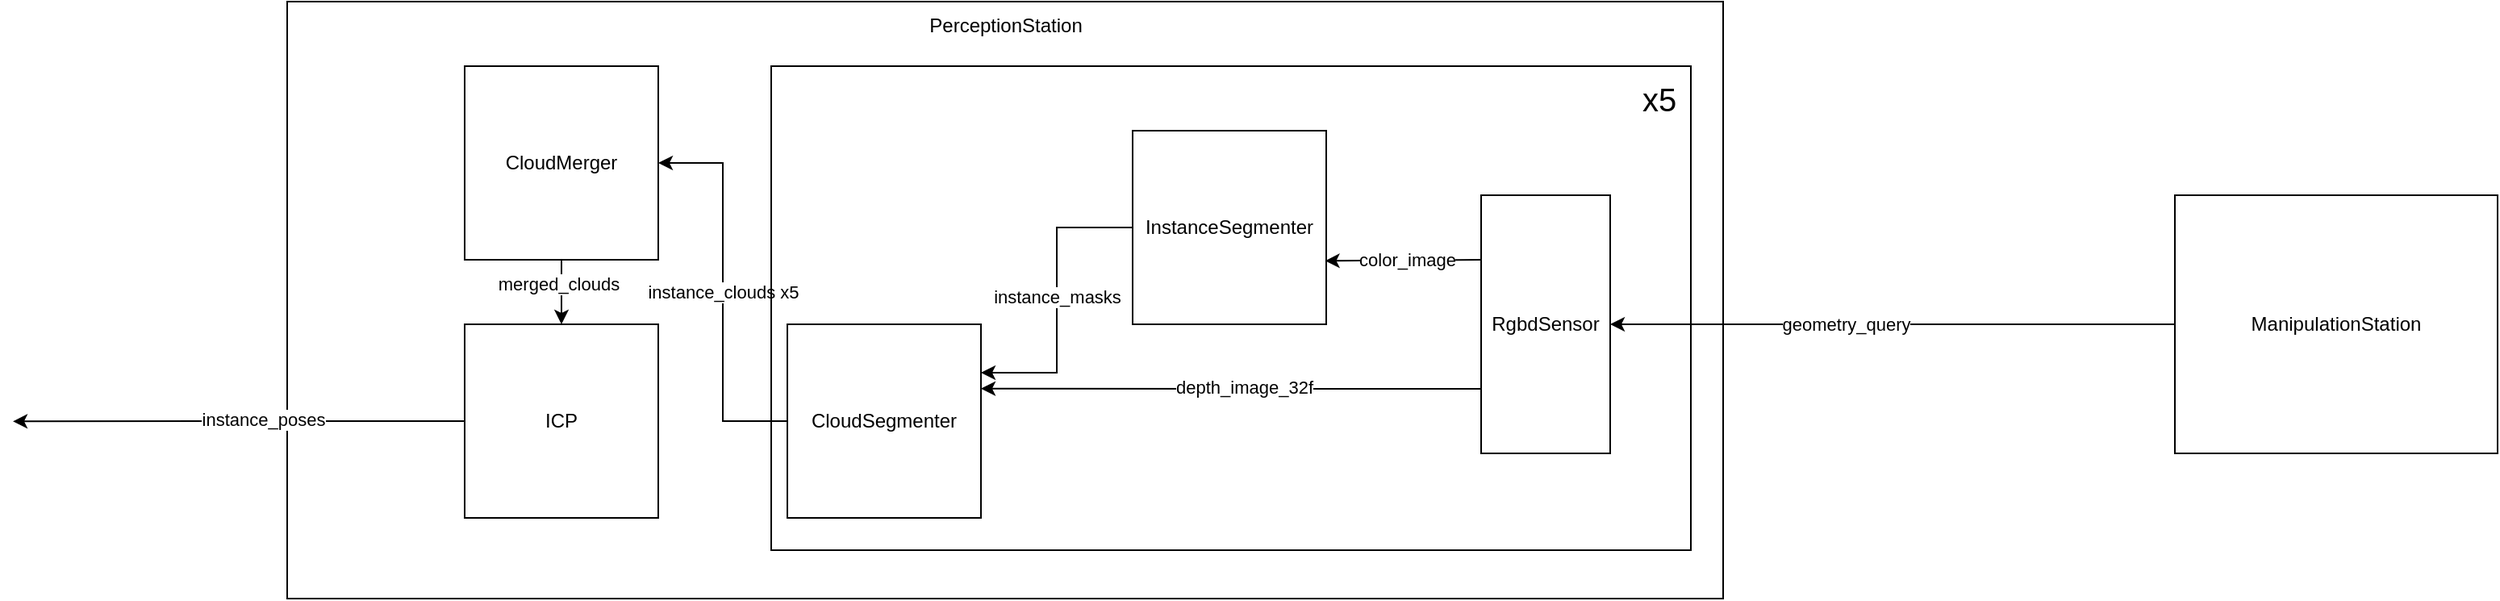 <mxfile version="21.0.2" type="github">
  <diagram name="Sayfa -1" id="WJEy929Vqr7CCAXMALEf">
    <mxGraphModel dx="2022" dy="637" grid="1" gridSize="10" guides="1" tooltips="1" connect="1" arrows="1" fold="1" page="1" pageScale="1" pageWidth="827" pageHeight="1169" math="0" shadow="0">
      <root>
        <mxCell id="0" />
        <mxCell id="1" parent="0" />
        <mxCell id="O2Y9uoJnkg4-4UFeQE4T-13" value="" style="rounded=0;whiteSpace=wrap;html=1;fillColor=none;" vertex="1" parent="1">
          <mxGeometry x="-230" width="890" height="370" as="geometry" />
        </mxCell>
        <mxCell id="6q1SLPd2zr53pur7Lyud-6" style="edgeStyle=orthogonalEdgeStyle;rounded=0;orthogonalLoop=1;jettySize=auto;html=1;exitX=0;exitY=0.5;exitDx=0;exitDy=0;entryX=1;entryY=0.5;entryDx=0;entryDy=0;" parent="1" source="6q1SLPd2zr53pur7Lyud-1" target="6q1SLPd2zr53pur7Lyud-2" edge="1">
          <mxGeometry relative="1" as="geometry" />
        </mxCell>
        <mxCell id="6q1SLPd2zr53pur7Lyud-7" value="geometry_query" style="edgeLabel;html=1;align=center;verticalAlign=middle;resizable=0;points=[];" parent="6q1SLPd2zr53pur7Lyud-6" vertex="1" connectable="0">
          <mxGeometry x="0.25" relative="1" as="geometry">
            <mxPoint x="15" as="offset" />
          </mxGeometry>
        </mxCell>
        <mxCell id="6q1SLPd2zr53pur7Lyud-1" value="ManipulationStation" style="rounded=0;whiteSpace=wrap;html=1;" parent="1" vertex="1">
          <mxGeometry x="940" y="120" width="200" height="160" as="geometry" />
        </mxCell>
        <mxCell id="O2Y9uoJnkg4-4UFeQE4T-6" style="edgeStyle=orthogonalEdgeStyle;rounded=0;orthogonalLoop=1;jettySize=auto;html=1;exitX=0;exitY=0.75;exitDx=0;exitDy=0;entryX=1;entryY=0.332;entryDx=0;entryDy=0;entryPerimeter=0;" edge="1" parent="1" source="6q1SLPd2zr53pur7Lyud-2" target="O2Y9uoJnkg4-4UFeQE4T-3">
          <mxGeometry relative="1" as="geometry" />
        </mxCell>
        <mxCell id="O2Y9uoJnkg4-4UFeQE4T-7" value="depth_image_32f" style="edgeLabel;html=1;align=center;verticalAlign=middle;resizable=0;points=[];" vertex="1" connectable="0" parent="O2Y9uoJnkg4-4UFeQE4T-6">
          <mxGeometry x="-0.053" y="-1" relative="1" as="geometry">
            <mxPoint as="offset" />
          </mxGeometry>
        </mxCell>
        <mxCell id="6q1SLPd2zr53pur7Lyud-2" value="RgbdSensor" style="whiteSpace=wrap;html=1;" parent="1" vertex="1">
          <mxGeometry x="510" y="120" width="80" height="160" as="geometry" />
        </mxCell>
        <mxCell id="O2Y9uoJnkg4-4UFeQE4T-4" style="edgeStyle=orthogonalEdgeStyle;rounded=0;orthogonalLoop=1;jettySize=auto;html=1;exitX=0;exitY=0.5;exitDx=0;exitDy=0;entryX=1;entryY=0.25;entryDx=0;entryDy=0;" edge="1" parent="1" source="6q1SLPd2zr53pur7Lyud-8" target="O2Y9uoJnkg4-4UFeQE4T-3">
          <mxGeometry relative="1" as="geometry" />
        </mxCell>
        <mxCell id="O2Y9uoJnkg4-4UFeQE4T-5" value="instance_masks" style="edgeLabel;html=1;align=center;verticalAlign=middle;resizable=0;points=[];" vertex="1" connectable="0" parent="O2Y9uoJnkg4-4UFeQE4T-4">
          <mxGeometry x="-0.19" relative="1" as="geometry">
            <mxPoint y="15" as="offset" />
          </mxGeometry>
        </mxCell>
        <mxCell id="6q1SLPd2zr53pur7Lyud-8" value="InstanceSegmenter" style="rounded=0;whiteSpace=wrap;html=1;" parent="1" vertex="1">
          <mxGeometry x="294" y="80" width="120" height="120" as="geometry" />
        </mxCell>
        <mxCell id="O2Y9uoJnkg4-4UFeQE4T-1" value="" style="endArrow=classic;html=1;rounded=0;entryX=0.994;entryY=0.672;entryDx=0;entryDy=0;entryPerimeter=0;exitX=0;exitY=0.25;exitDx=0;exitDy=0;" edge="1" parent="1" source="6q1SLPd2zr53pur7Lyud-2" target="6q1SLPd2zr53pur7Lyud-8">
          <mxGeometry width="50" height="50" relative="1" as="geometry">
            <mxPoint x="390" y="220" as="sourcePoint" />
            <mxPoint x="440" y="170" as="targetPoint" />
          </mxGeometry>
        </mxCell>
        <mxCell id="O2Y9uoJnkg4-4UFeQE4T-2" value="color_image" style="edgeLabel;html=1;align=center;verticalAlign=middle;resizable=0;points=[];" vertex="1" connectable="0" parent="O2Y9uoJnkg4-4UFeQE4T-1">
          <mxGeometry x="-0.171" y="-1" relative="1" as="geometry">
            <mxPoint x="-6" as="offset" />
          </mxGeometry>
        </mxCell>
        <mxCell id="O2Y9uoJnkg4-4UFeQE4T-15" style="edgeStyle=orthogonalEdgeStyle;rounded=0;orthogonalLoop=1;jettySize=auto;html=1;exitX=0;exitY=0.5;exitDx=0;exitDy=0;entryX=1;entryY=0.5;entryDx=0;entryDy=0;" edge="1" parent="1" source="O2Y9uoJnkg4-4UFeQE4T-3" target="O2Y9uoJnkg4-4UFeQE4T-10">
          <mxGeometry relative="1" as="geometry" />
        </mxCell>
        <mxCell id="O2Y9uoJnkg4-4UFeQE4T-16" value="instance_clouds x5" style="edgeLabel;html=1;align=center;verticalAlign=middle;resizable=0;points=[];" vertex="1" connectable="0" parent="O2Y9uoJnkg4-4UFeQE4T-15">
          <mxGeometry x="0.183" y="-1" relative="1" as="geometry">
            <mxPoint x="-1" y="22" as="offset" />
          </mxGeometry>
        </mxCell>
        <mxCell id="O2Y9uoJnkg4-4UFeQE4T-3" value="CloudSegmenter" style="rounded=0;whiteSpace=wrap;html=1;" vertex="1" parent="1">
          <mxGeometry x="80" y="200" width="120" height="120" as="geometry" />
        </mxCell>
        <mxCell id="O2Y9uoJnkg4-4UFeQE4T-21" style="edgeStyle=orthogonalEdgeStyle;rounded=0;orthogonalLoop=1;jettySize=auto;html=1;exitX=0.5;exitY=1;exitDx=0;exitDy=0;entryX=0.5;entryY=0;entryDx=0;entryDy=0;" edge="1" parent="1" source="O2Y9uoJnkg4-4UFeQE4T-10" target="O2Y9uoJnkg4-4UFeQE4T-20">
          <mxGeometry relative="1" as="geometry" />
        </mxCell>
        <mxCell id="O2Y9uoJnkg4-4UFeQE4T-22" value="merged_clouds" style="edgeLabel;html=1;align=center;verticalAlign=middle;resizable=0;points=[];" vertex="1" connectable="0" parent="O2Y9uoJnkg4-4UFeQE4T-21">
          <mxGeometry x="-0.271" y="-2" relative="1" as="geometry">
            <mxPoint as="offset" />
          </mxGeometry>
        </mxCell>
        <mxCell id="O2Y9uoJnkg4-4UFeQE4T-10" value="CloudMerger" style="whiteSpace=wrap;html=1;" vertex="1" parent="1">
          <mxGeometry x="-120" y="40" width="120" height="120" as="geometry" />
        </mxCell>
        <mxCell id="O2Y9uoJnkg4-4UFeQE4T-14" value="PerceptionStation" style="text;html=1;align=center;verticalAlign=middle;resizable=0;points=[];autosize=1;strokeColor=none;fillColor=none;" vertex="1" parent="1">
          <mxGeometry x="155" width="120" height="30" as="geometry" />
        </mxCell>
        <mxCell id="O2Y9uoJnkg4-4UFeQE4T-18" value="" style="whiteSpace=wrap;html=1;fillColor=none;" vertex="1" parent="1">
          <mxGeometry x="70" y="40" width="570" height="300" as="geometry" />
        </mxCell>
        <mxCell id="O2Y9uoJnkg4-4UFeQE4T-19" value="&lt;font style=&quot;font-size: 20px;&quot;&gt;x5&lt;/font&gt;" style="text;html=1;align=center;verticalAlign=middle;resizable=0;points=[];autosize=1;strokeColor=none;fillColor=none;" vertex="1" parent="1">
          <mxGeometry x="600" y="40" width="40" height="40" as="geometry" />
        </mxCell>
        <mxCell id="O2Y9uoJnkg4-4UFeQE4T-23" style="edgeStyle=orthogonalEdgeStyle;rounded=0;orthogonalLoop=1;jettySize=auto;html=1;exitX=0;exitY=0.5;exitDx=0;exitDy=0;" edge="1" parent="1" source="O2Y9uoJnkg4-4UFeQE4T-20">
          <mxGeometry relative="1" as="geometry">
            <mxPoint x="-400" y="260.143" as="targetPoint" />
          </mxGeometry>
        </mxCell>
        <mxCell id="O2Y9uoJnkg4-4UFeQE4T-24" value="instance_poses" style="edgeLabel;html=1;align=center;verticalAlign=middle;resizable=0;points=[];" vertex="1" connectable="0" parent="O2Y9uoJnkg4-4UFeQE4T-23">
          <mxGeometry x="-0.108" y="-1" relative="1" as="geometry">
            <mxPoint as="offset" />
          </mxGeometry>
        </mxCell>
        <mxCell id="O2Y9uoJnkg4-4UFeQE4T-20" value="ICP" style="whiteSpace=wrap;html=1;" vertex="1" parent="1">
          <mxGeometry x="-120" y="200" width="120" height="120" as="geometry" />
        </mxCell>
      </root>
    </mxGraphModel>
  </diagram>
</mxfile>
